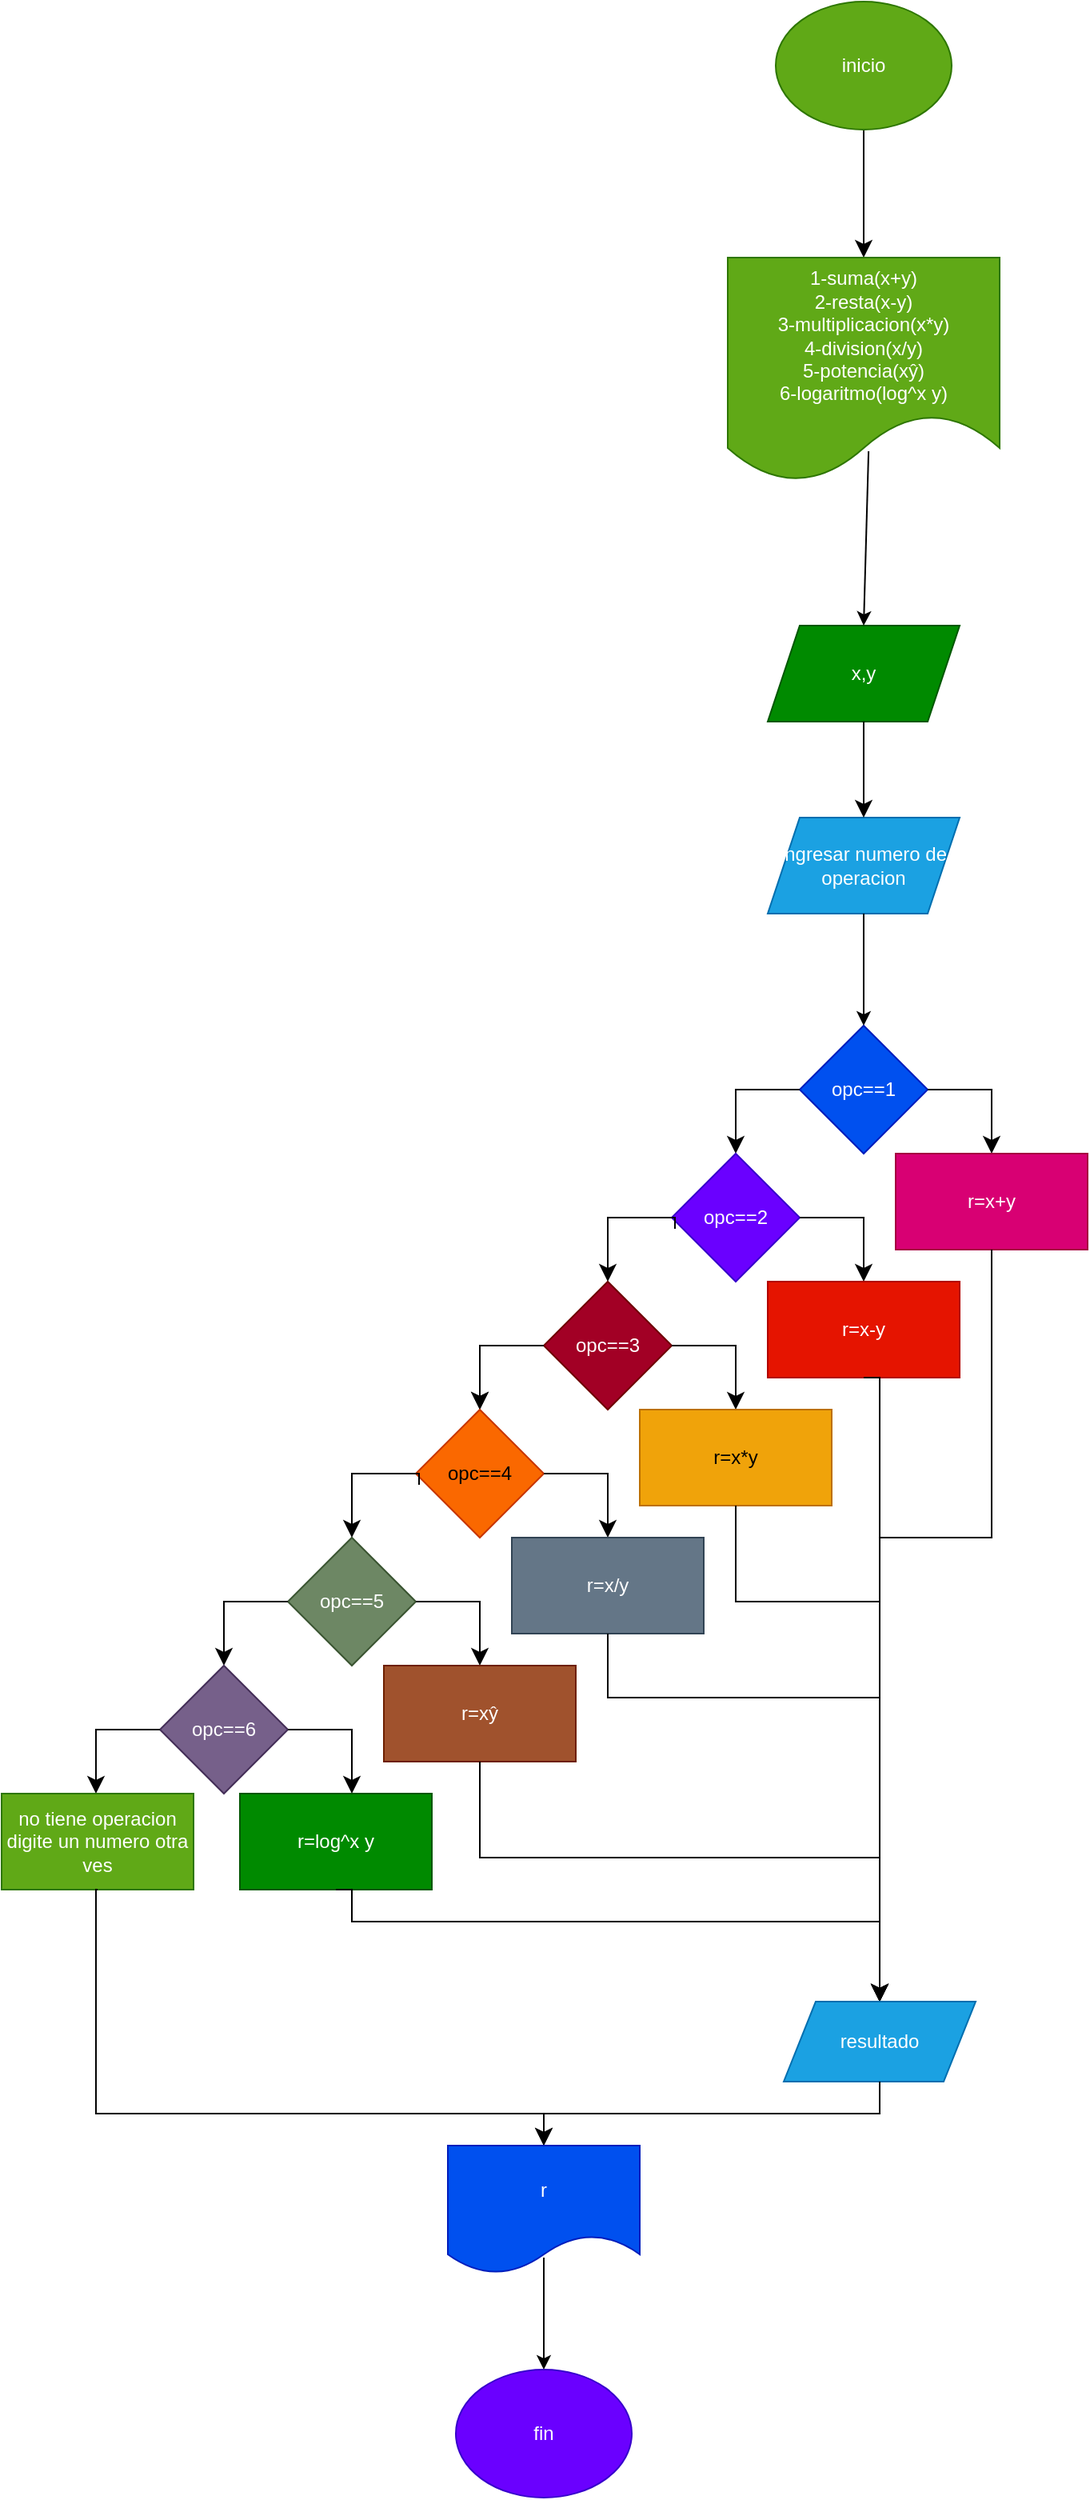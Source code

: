 <mxfile>
    <diagram id="2-4ZYHGPJ8JMQXopquGW" name="Página-1">
        <mxGraphModel dx="1243" dy="1386" grid="1" gridSize="10" guides="1" tooltips="1" connect="1" arrows="1" fold="1" page="1" pageScale="1" pageWidth="827" pageHeight="1169" math="0" shadow="0">
            <root>
                <mxCell id="0"/>
                <mxCell id="1" parent="0"/>
                <mxCell id="3" value="" style="edgeStyle=segmentEdgeStyle;endArrow=classic;html=1;curved=0;rounded=0;endSize=8;startSize=8;sourcePerimeterSpacing=0;targetPerimeterSpacing=0;exitX=0.5;exitY=1;exitDx=0;exitDy=0;exitPerimeter=0;" parent="1" source="65" edge="1">
                    <mxGeometry width="100" relative="1" as="geometry">
                        <mxPoint x="200" y="-120" as="sourcePoint"/>
                        <mxPoint x="200" y="-40" as="targetPoint"/>
                        <Array as="points"/>
                    </mxGeometry>
                </mxCell>
                <mxCell id="4" value="x,y" style="shape=parallelogram;perimeter=parallelogramPerimeter;whiteSpace=wrap;html=1;fixedSize=1;fillColor=#008a00;fontColor=#ffffff;strokeColor=#005700;" parent="1" vertex="1">
                    <mxGeometry x="140" y="190" width="120" height="60" as="geometry"/>
                </mxCell>
                <mxCell id="5" value="ingresar numero de operacion" style="shape=parallelogram;perimeter=parallelogramPerimeter;whiteSpace=wrap;html=1;fixedSize=1;fillColor=#1ba1e2;fontColor=#ffffff;strokeColor=#006EAF;" parent="1" vertex="1">
                    <mxGeometry x="140" y="310" width="120" height="60" as="geometry"/>
                </mxCell>
                <mxCell id="6" value="" style="edgeStyle=segmentEdgeStyle;endArrow=classic;html=1;curved=0;rounded=0;endSize=8;startSize=8;sourcePerimeterSpacing=0;targetPerimeterSpacing=0;exitX=0.5;exitY=1;exitDx=0;exitDy=0;entryX=0.5;entryY=0;entryDx=0;entryDy=0;" parent="1" source="4" target="5" edge="1">
                    <mxGeometry width="100" relative="1" as="geometry">
                        <mxPoint x="280" y="220" as="sourcePoint"/>
                        <mxPoint x="380" y="260" as="targetPoint"/>
                        <Array as="points">
                            <mxPoint x="200" y="270"/>
                            <mxPoint x="200" y="270"/>
                        </Array>
                    </mxGeometry>
                </mxCell>
                <mxCell id="7" value="opc==1" style="rhombus;whiteSpace=wrap;html=1;fillColor=#0050ef;fontColor=#ffffff;strokeColor=#001DBC;" parent="1" vertex="1">
                    <mxGeometry x="160" y="440" width="80" height="80" as="geometry"/>
                </mxCell>
                <mxCell id="8" value="" style="edgeStyle=segmentEdgeStyle;endArrow=classic;html=1;curved=0;rounded=0;endSize=8;startSize=8;sourcePerimeterSpacing=0;targetPerimeterSpacing=0;exitX=0;exitY=0.5;exitDx=0;exitDy=0;entryX=0.5;entryY=0;entryDx=0;entryDy=0;" parent="1" source="7" target="9" edge="1">
                    <mxGeometry width="100" relative="1" as="geometry">
                        <mxPoint x="160" y="620" as="sourcePoint"/>
                        <mxPoint x="120" y="520" as="targetPoint"/>
                        <Array as="points">
                            <mxPoint x="120" y="480"/>
                        </Array>
                    </mxGeometry>
                </mxCell>
                <mxCell id="9" value="opc==2" style="rhombus;whiteSpace=wrap;html=1;fillColor=#6a00ff;fontColor=#ffffff;strokeColor=#3700CC;" parent="1" vertex="1">
                    <mxGeometry x="80" y="520" width="80" height="80" as="geometry"/>
                </mxCell>
                <mxCell id="10" value="opc==3" style="rhombus;whiteSpace=wrap;html=1;fillColor=#a20025;fontColor=#ffffff;strokeColor=#6F0000;" parent="1" vertex="1">
                    <mxGeometry y="600" width="80" height="80" as="geometry"/>
                </mxCell>
                <mxCell id="11" value="" style="edgeStyle=segmentEdgeStyle;endArrow=classic;html=1;curved=0;rounded=0;endSize=8;startSize=8;sourcePerimeterSpacing=0;targetPerimeterSpacing=0;exitX=0;exitY=0.5;exitDx=0;exitDy=0;entryX=0.5;entryY=0;entryDx=0;entryDy=0;" parent="1" source="10" edge="1">
                    <mxGeometry width="100" relative="1" as="geometry">
                        <mxPoint y="780" as="sourcePoint"/>
                        <mxPoint x="-40" y="680" as="targetPoint"/>
                        <Array as="points">
                            <mxPoint x="-40" y="640"/>
                        </Array>
                    </mxGeometry>
                </mxCell>
                <mxCell id="12" value="" style="edgeStyle=segmentEdgeStyle;endArrow=classic;html=1;curved=0;rounded=0;endSize=8;startSize=8;sourcePerimeterSpacing=0;targetPerimeterSpacing=0;exitX=0.025;exitY=0.588;exitDx=0;exitDy=0;exitPerimeter=0;" parent="1" source="9" target="10" edge="1">
                    <mxGeometry width="100" relative="1" as="geometry">
                        <mxPoint x="80" y="560" as="sourcePoint"/>
                        <mxPoint x="40" y="600" as="targetPoint"/>
                        <Array as="points">
                            <mxPoint x="82" y="560"/>
                            <mxPoint x="40" y="560"/>
                        </Array>
                    </mxGeometry>
                </mxCell>
                <mxCell id="13" value="" style="edgeStyle=segmentEdgeStyle;endArrow=classic;html=1;curved=0;rounded=0;endSize=8;startSize=8;sourcePerimeterSpacing=0;targetPerimeterSpacing=0;exitX=0;exitY=0.5;exitDx=0;exitDy=0;entryX=0.5;entryY=0;entryDx=0;entryDy=0;" parent="1" target="14" edge="1">
                    <mxGeometry width="100" relative="1" as="geometry">
                        <mxPoint y="640" as="sourcePoint"/>
                        <mxPoint x="-40" y="680" as="targetPoint"/>
                        <Array as="points">
                            <mxPoint x="-40" y="640"/>
                        </Array>
                    </mxGeometry>
                </mxCell>
                <mxCell id="14" value="opc==4" style="rhombus;whiteSpace=wrap;html=1;fillColor=#fa6800;fontColor=#000000;strokeColor=#C73500;" parent="1" vertex="1">
                    <mxGeometry x="-80" y="680" width="80" height="80" as="geometry"/>
                </mxCell>
                <mxCell id="15" value="opc==5" style="rhombus;whiteSpace=wrap;html=1;fillColor=#6d8764;fontColor=#ffffff;strokeColor=#3A5431;" parent="1" vertex="1">
                    <mxGeometry x="-160" y="760" width="80" height="80" as="geometry"/>
                </mxCell>
                <mxCell id="16" value="" style="edgeStyle=segmentEdgeStyle;endArrow=classic;html=1;curved=0;rounded=0;endSize=8;startSize=8;sourcePerimeterSpacing=0;targetPerimeterSpacing=0;exitX=0;exitY=0.5;exitDx=0;exitDy=0;entryX=0.5;entryY=0;entryDx=0;entryDy=0;" parent="1" source="15" target="18" edge="1">
                    <mxGeometry width="100" relative="1" as="geometry">
                        <mxPoint x="-160" y="940" as="sourcePoint"/>
                        <mxPoint x="-200" y="840" as="targetPoint"/>
                        <Array as="points">
                            <mxPoint x="-200" y="800"/>
                        </Array>
                    </mxGeometry>
                </mxCell>
                <mxCell id="17" value="" style="edgeStyle=segmentEdgeStyle;endArrow=classic;html=1;curved=0;rounded=0;endSize=8;startSize=8;sourcePerimeterSpacing=0;targetPerimeterSpacing=0;exitX=0.025;exitY=0.588;exitDx=0;exitDy=0;exitPerimeter=0;" parent="1" source="14" target="15" edge="1">
                    <mxGeometry width="100" relative="1" as="geometry">
                        <mxPoint x="-80" y="720" as="sourcePoint"/>
                        <mxPoint x="-120" y="760" as="targetPoint"/>
                        <Array as="points">
                            <mxPoint x="-78" y="720"/>
                            <mxPoint x="-120" y="720"/>
                        </Array>
                    </mxGeometry>
                </mxCell>
                <mxCell id="18" value="opc==6" style="rhombus;whiteSpace=wrap;html=1;fillColor=#76608a;fontColor=#ffffff;strokeColor=#432D57;" parent="1" vertex="1">
                    <mxGeometry x="-240" y="840" width="80" height="80" as="geometry"/>
                </mxCell>
                <mxCell id="19" value="" style="edgeStyle=segmentEdgeStyle;endArrow=classic;html=1;curved=0;rounded=0;endSize=8;startSize=8;sourcePerimeterSpacing=0;targetPerimeterSpacing=0;exitX=0;exitY=0.5;exitDx=0;exitDy=0;entryX=0.5;entryY=0;entryDx=0;entryDy=0;" parent="1" edge="1">
                    <mxGeometry width="100" relative="1" as="geometry">
                        <mxPoint x="-240" y="880" as="sourcePoint"/>
                        <mxPoint x="-280" y="920" as="targetPoint"/>
                        <Array as="points">
                            <mxPoint x="-280" y="880"/>
                        </Array>
                    </mxGeometry>
                </mxCell>
                <mxCell id="20" value="" style="edgeStyle=segmentEdgeStyle;endArrow=classic;html=1;curved=0;rounded=0;endSize=8;startSize=8;sourcePerimeterSpacing=0;targetPerimeterSpacing=0;exitX=1;exitY=0.5;exitDx=0;exitDy=0;entryX=0.5;entryY=0;entryDx=0;entryDy=0;" parent="1" source="18" edge="1">
                    <mxGeometry width="100" relative="1" as="geometry">
                        <mxPoint x="-80" y="880" as="sourcePoint"/>
                        <mxPoint x="-120" y="920" as="targetPoint"/>
                        <Array as="points">
                            <mxPoint x="-120" y="880"/>
                        </Array>
                    </mxGeometry>
                </mxCell>
                <mxCell id="21" value="" style="edgeStyle=segmentEdgeStyle;endArrow=classic;html=1;curved=0;rounded=0;endSize=8;startSize=8;sourcePerimeterSpacing=0;targetPerimeterSpacing=0;exitX=1;exitY=0.5;exitDx=0;exitDy=0;entryX=0.5;entryY=0;entryDx=0;entryDy=0;" parent="1" edge="1">
                    <mxGeometry width="100" relative="1" as="geometry">
                        <mxPoint x="-80" y="800" as="sourcePoint"/>
                        <mxPoint x="-40" y="840" as="targetPoint"/>
                        <Array as="points">
                            <mxPoint x="-40" y="800"/>
                        </Array>
                    </mxGeometry>
                </mxCell>
                <mxCell id="25" value="" style="edgeStyle=segmentEdgeStyle;endArrow=classic;html=1;curved=0;rounded=0;endSize=8;startSize=8;sourcePerimeterSpacing=0;targetPerimeterSpacing=0;exitX=1;exitY=0.5;exitDx=0;exitDy=0;entryX=0.5;entryY=0;entryDx=0;entryDy=0;" parent="1" edge="1">
                    <mxGeometry width="100" relative="1" as="geometry">
                        <mxPoint y="720" as="sourcePoint"/>
                        <mxPoint x="40" y="760" as="targetPoint"/>
                        <Array as="points">
                            <mxPoint x="40" y="720"/>
                        </Array>
                    </mxGeometry>
                </mxCell>
                <mxCell id="26" value="" style="edgeStyle=segmentEdgeStyle;endArrow=classic;html=1;curved=0;rounded=0;endSize=8;startSize=8;sourcePerimeterSpacing=0;targetPerimeterSpacing=0;exitX=1;exitY=0.5;exitDx=0;exitDy=0;entryX=0.5;entryY=0;entryDx=0;entryDy=0;" parent="1" edge="1">
                    <mxGeometry width="100" relative="1" as="geometry">
                        <mxPoint x="80" y="640" as="sourcePoint"/>
                        <mxPoint x="120" y="680" as="targetPoint"/>
                        <Array as="points">
                            <mxPoint x="120" y="640"/>
                        </Array>
                    </mxGeometry>
                </mxCell>
                <mxCell id="27" value="" style="edgeStyle=segmentEdgeStyle;endArrow=classic;html=1;curved=0;rounded=0;endSize=8;startSize=8;sourcePerimeterSpacing=0;targetPerimeterSpacing=0;exitX=1;exitY=0.5;exitDx=0;exitDy=0;entryX=0.5;entryY=0;entryDx=0;entryDy=0;" parent="1" edge="1">
                    <mxGeometry width="100" relative="1" as="geometry">
                        <mxPoint x="160" y="560" as="sourcePoint"/>
                        <mxPoint x="200" y="600" as="targetPoint"/>
                        <Array as="points">
                            <mxPoint x="200" y="560"/>
                        </Array>
                    </mxGeometry>
                </mxCell>
                <mxCell id="29" value="" style="edgeStyle=segmentEdgeStyle;endArrow=classic;html=1;curved=0;rounded=0;endSize=8;startSize=8;sourcePerimeterSpacing=0;targetPerimeterSpacing=0;exitX=1;exitY=0.5;exitDx=0;exitDy=0;entryX=0.5;entryY=0;entryDx=0;entryDy=0;" parent="1" edge="1">
                    <mxGeometry width="100" relative="1" as="geometry">
                        <mxPoint x="240" y="480" as="sourcePoint"/>
                        <mxPoint x="280" y="520" as="targetPoint"/>
                        <Array as="points">
                            <mxPoint x="280" y="480"/>
                        </Array>
                    </mxGeometry>
                </mxCell>
                <mxCell id="30" value="r=x+y" style="whiteSpace=wrap;html=1;fillColor=#d80073;fontColor=#ffffff;strokeColor=#A50040;" parent="1" vertex="1">
                    <mxGeometry x="220" y="520" width="120" height="60" as="geometry"/>
                </mxCell>
                <mxCell id="31" value="r=x-y" style="whiteSpace=wrap;html=1;fillColor=#e51400;fontColor=#ffffff;strokeColor=#B20000;" parent="1" vertex="1">
                    <mxGeometry x="140" y="600" width="120" height="60" as="geometry"/>
                </mxCell>
                <mxCell id="32" value="r=x*y" style="whiteSpace=wrap;html=1;fillColor=#f0a30a;fontColor=#000000;strokeColor=#BD7000;" parent="1" vertex="1">
                    <mxGeometry x="60" y="680" width="120" height="60" as="geometry"/>
                </mxCell>
                <mxCell id="33" value="r=x/y" style="whiteSpace=wrap;html=1;fillColor=#647687;fontColor=#ffffff;strokeColor=#314354;" parent="1" vertex="1">
                    <mxGeometry x="-20" y="760" width="120" height="60" as="geometry"/>
                </mxCell>
                <mxCell id="34" value="r=xŷ" style="whiteSpace=wrap;html=1;fillColor=#a0522d;fontColor=#ffffff;strokeColor=#6D1F00;" parent="1" vertex="1">
                    <mxGeometry x="-100" y="840" width="120" height="60" as="geometry"/>
                </mxCell>
                <mxCell id="35" value="r=log^x y" style="whiteSpace=wrap;html=1;fillColor=#008a00;fontColor=#ffffff;strokeColor=#005700;" parent="1" vertex="1">
                    <mxGeometry x="-190" y="920" width="120" height="60" as="geometry"/>
                </mxCell>
                <mxCell id="37" value="no tiene operacion&lt;br&gt;digite un numero otra ves" style="whiteSpace=wrap;html=1;fillColor=#60a917;strokeColor=#2D7600;fontColor=#ffffff;" parent="1" vertex="1">
                    <mxGeometry x="-339" y="920" width="120" height="60" as="geometry"/>
                </mxCell>
                <mxCell id="45" value="" style="edgeStyle=segmentEdgeStyle;endArrow=classic;html=1;curved=0;rounded=0;endSize=8;startSize=8;sourcePerimeterSpacing=0;targetPerimeterSpacing=0;exitX=0.5;exitY=1;exitDx=0;exitDy=0;entryX=0.5;entryY=0;entryDx=0;entryDy=0;" parent="1" source="31" target="52" edge="1">
                    <mxGeometry width="100" relative="1" as="geometry">
                        <mxPoint x="230" y="680" as="sourcePoint"/>
                        <mxPoint x="210" y="1040" as="targetPoint"/>
                        <Array as="points">
                            <mxPoint x="210" y="660"/>
                        </Array>
                    </mxGeometry>
                </mxCell>
                <mxCell id="46" value="" style="edgeStyle=segmentEdgeStyle;endArrow=classic;html=1;curved=0;rounded=0;endSize=8;startSize=8;sourcePerimeterSpacing=0;targetPerimeterSpacing=0;exitX=0.5;exitY=1;exitDx=0;exitDy=0;entryX=0.5;entryY=0;entryDx=0;entryDy=0;" parent="1" source="30" target="52" edge="1">
                    <mxGeometry width="100" relative="1" as="geometry">
                        <mxPoint x="210" y="670" as="sourcePoint"/>
                        <mxPoint x="210" y="1040" as="targetPoint"/>
                        <Array as="points">
                            <mxPoint x="280" y="760"/>
                            <mxPoint x="210" y="760"/>
                        </Array>
                    </mxGeometry>
                </mxCell>
                <mxCell id="48" value="" style="edgeStyle=segmentEdgeStyle;endArrow=classic;html=1;curved=0;rounded=0;endSize=8;startSize=8;sourcePerimeterSpacing=0;targetPerimeterSpacing=0;exitX=0.5;exitY=1;exitDx=0;exitDy=0;entryX=0.5;entryY=0;entryDx=0;entryDy=0;" parent="1" source="32" target="52" edge="1">
                    <mxGeometry width="100" relative="1" as="geometry">
                        <mxPoint x="210" y="670" as="sourcePoint"/>
                        <mxPoint x="210" y="1040" as="targetPoint"/>
                        <Array as="points">
                            <mxPoint x="120" y="800"/>
                            <mxPoint x="210" y="800"/>
                        </Array>
                    </mxGeometry>
                </mxCell>
                <mxCell id="49" value="" style="edgeStyle=segmentEdgeStyle;endArrow=classic;html=1;curved=0;rounded=0;endSize=8;startSize=8;sourcePerimeterSpacing=0;targetPerimeterSpacing=0;entryX=0.5;entryY=0;entryDx=0;entryDy=0;exitX=0.5;exitY=1;exitDx=0;exitDy=0;" parent="1" source="33" target="52" edge="1">
                    <mxGeometry width="100" relative="1" as="geometry">
                        <mxPoint x="40" y="820" as="sourcePoint"/>
                        <mxPoint x="210" y="1040" as="targetPoint"/>
                        <Array as="points">
                            <mxPoint x="40" y="860"/>
                            <mxPoint x="210" y="860"/>
                        </Array>
                    </mxGeometry>
                </mxCell>
                <mxCell id="50" value="" style="edgeStyle=segmentEdgeStyle;endArrow=classic;html=1;curved=0;rounded=0;endSize=8;startSize=8;sourcePerimeterSpacing=0;targetPerimeterSpacing=0;exitX=0.5;exitY=1;exitDx=0;exitDy=0;entryX=0.5;entryY=0;entryDx=0;entryDy=0;" parent="1" source="34" target="52" edge="1">
                    <mxGeometry width="100" relative="1" as="geometry">
                        <mxPoint x="10" y="950" as="sourcePoint"/>
                        <mxPoint x="210" y="1040" as="targetPoint"/>
                        <Array as="points">
                            <mxPoint x="-40" y="960"/>
                            <mxPoint x="210" y="960"/>
                        </Array>
                    </mxGeometry>
                </mxCell>
                <mxCell id="51" value="" style="edgeStyle=segmentEdgeStyle;endArrow=classic;html=1;curved=0;rounded=0;endSize=8;startSize=8;sourcePerimeterSpacing=0;targetPerimeterSpacing=0;exitX=0.5;exitY=1;exitDx=0;exitDy=0;entryX=0.5;entryY=0;entryDx=0;entryDy=0;" parent="1" source="35" target="52" edge="1">
                    <mxGeometry width="100" relative="1" as="geometry">
                        <mxPoint x="80" y="1160" as="sourcePoint"/>
                        <mxPoint x="210" y="1040" as="targetPoint"/>
                        <Array as="points">
                            <mxPoint x="-120" y="1000"/>
                            <mxPoint x="210" y="1000"/>
                        </Array>
                    </mxGeometry>
                </mxCell>
                <mxCell id="52" value="resultado" style="shape=parallelogram;perimeter=parallelogramPerimeter;whiteSpace=wrap;html=1;fixedSize=1;fillColor=#1ba1e2;fontColor=#ffffff;strokeColor=#006EAF;" parent="1" vertex="1">
                    <mxGeometry x="150" y="1050" width="120" height="50" as="geometry"/>
                </mxCell>
                <mxCell id="55" value="" style="edgeStyle=segmentEdgeStyle;endArrow=classic;html=1;curved=0;rounded=0;endSize=8;startSize=8;sourcePerimeterSpacing=0;targetPerimeterSpacing=0;exitX=0.5;exitY=1;exitDx=0;exitDy=0;entryX=0.5;entryY=0;entryDx=0;entryDy=0;" parent="1" source="37" target="57" edge="1">
                    <mxGeometry width="100" relative="1" as="geometry">
                        <mxPoint x="-340" y="1090" as="sourcePoint"/>
                        <mxPoint y="1120" as="targetPoint"/>
                        <Array as="points">
                            <mxPoint x="-280" y="1120"/>
                            <mxPoint y="1120"/>
                        </Array>
                    </mxGeometry>
                </mxCell>
                <mxCell id="56" value="" style="edgeStyle=segmentEdgeStyle;endArrow=classic;html=1;curved=0;rounded=0;endSize=8;startSize=8;sourcePerimeterSpacing=0;targetPerimeterSpacing=0;exitX=0.5;exitY=1;exitDx=0;exitDy=0;entryX=0.5;entryY=0;entryDx=0;entryDy=0;" parent="1" source="52" target="57" edge="1">
                    <mxGeometry width="100" relative="1" as="geometry">
                        <mxPoint x="120" y="1120" as="sourcePoint"/>
                        <mxPoint x="30" y="1120" as="targetPoint"/>
                        <Array as="points">
                            <mxPoint x="210" y="1120"/>
                            <mxPoint y="1120"/>
                        </Array>
                    </mxGeometry>
                </mxCell>
                <mxCell id="57" value="r" style="shape=document;whiteSpace=wrap;html=1;boundedLbl=1;fillColor=#0050ef;fontColor=#ffffff;strokeColor=#001DBC;" parent="1" vertex="1">
                    <mxGeometry x="-60" y="1140" width="120" height="80" as="geometry"/>
                </mxCell>
                <mxCell id="58" value="" style="edgeStyle=none;orthogonalLoop=1;jettySize=auto;html=1;exitX=0.5;exitY=0.875;exitDx=0;exitDy=0;exitPerimeter=0;entryX=0.5;entryY=0;entryDx=0;entryDy=0;" parent="1" source="57" target="67" edge="1">
                    <mxGeometry width="100" relative="1" as="geometry">
                        <mxPoint x="-60" y="1340" as="sourcePoint"/>
                        <mxPoint y="1280" as="targetPoint"/>
                        <Array as="points"/>
                    </mxGeometry>
                </mxCell>
                <mxCell id="61" value="&lt;div style=&quot;&quot;&gt;&lt;span style=&quot;background-color: initial;&quot;&gt;1-suma(x+y)&lt;/span&gt;&lt;/div&gt;&lt;div style=&quot;&quot;&gt;&lt;span style=&quot;background-color: initial;&quot;&gt;2-resta(x-y)&lt;/span&gt;&lt;/div&gt;&lt;div style=&quot;&quot;&gt;&lt;span style=&quot;background-color: initial;&quot;&gt;3-multiplicacion(x*y)&lt;/span&gt;&lt;/div&gt;&lt;div style=&quot;&quot;&gt;&lt;span style=&quot;background-color: initial;&quot;&gt;4-division(x/y)&lt;/span&gt;&lt;/div&gt;&lt;div style=&quot;&quot;&gt;&lt;span style=&quot;background-color: initial;&quot;&gt;5-potencia(xŷ)&lt;/span&gt;&lt;/div&gt;&lt;div style=&quot;&quot;&gt;&lt;span style=&quot;background-color: initial;&quot;&gt;6-logaritmo(log^x y)&lt;/span&gt;&lt;/div&gt;" style="shape=document;whiteSpace=wrap;html=1;boundedLbl=1;align=center;fillColor=#60a917;fontColor=#ffffff;strokeColor=#2D7600;" vertex="1" parent="1">
                    <mxGeometry x="115" y="-40" width="170" height="140" as="geometry"/>
                </mxCell>
                <mxCell id="63" value="" style="edgeStyle=none;orthogonalLoop=1;jettySize=auto;html=1;entryX=0.5;entryY=0;entryDx=0;entryDy=0;exitX=0.518;exitY=0.864;exitDx=0;exitDy=0;exitPerimeter=0;" edge="1" parent="1" source="61" target="4">
                    <mxGeometry width="100" relative="1" as="geometry">
                        <mxPoint x="200" y="120" as="sourcePoint"/>
                        <mxPoint x="420" y="80" as="targetPoint"/>
                        <Array as="points"/>
                    </mxGeometry>
                </mxCell>
                <mxCell id="64" value="" style="edgeStyle=none;orthogonalLoop=1;jettySize=auto;html=1;exitX=0.5;exitY=1;exitDx=0;exitDy=0;entryX=0.5;entryY=0;entryDx=0;entryDy=0;" edge="1" parent="1" source="5" target="7">
                    <mxGeometry width="100" relative="1" as="geometry">
                        <mxPoint x="320" y="270" as="sourcePoint"/>
                        <mxPoint x="420" y="270" as="targetPoint"/>
                        <Array as="points"/>
                    </mxGeometry>
                </mxCell>
                <mxCell id="65" value="inicio" style="ellipse;whiteSpace=wrap;html=1;fillColor=#60a917;fontColor=#ffffff;strokeColor=#2D7600;" vertex="1" parent="1">
                    <mxGeometry x="145" y="-200" width="110" height="80" as="geometry"/>
                </mxCell>
                <mxCell id="67" value="fin" style="ellipse;whiteSpace=wrap;html=1;fillColor=#6a00ff;fontColor=#ffffff;strokeColor=#3700CC;" vertex="1" parent="1">
                    <mxGeometry x="-55" y="1280" width="110" height="80" as="geometry"/>
                </mxCell>
            </root>
        </mxGraphModel>
    </diagram>
</mxfile>